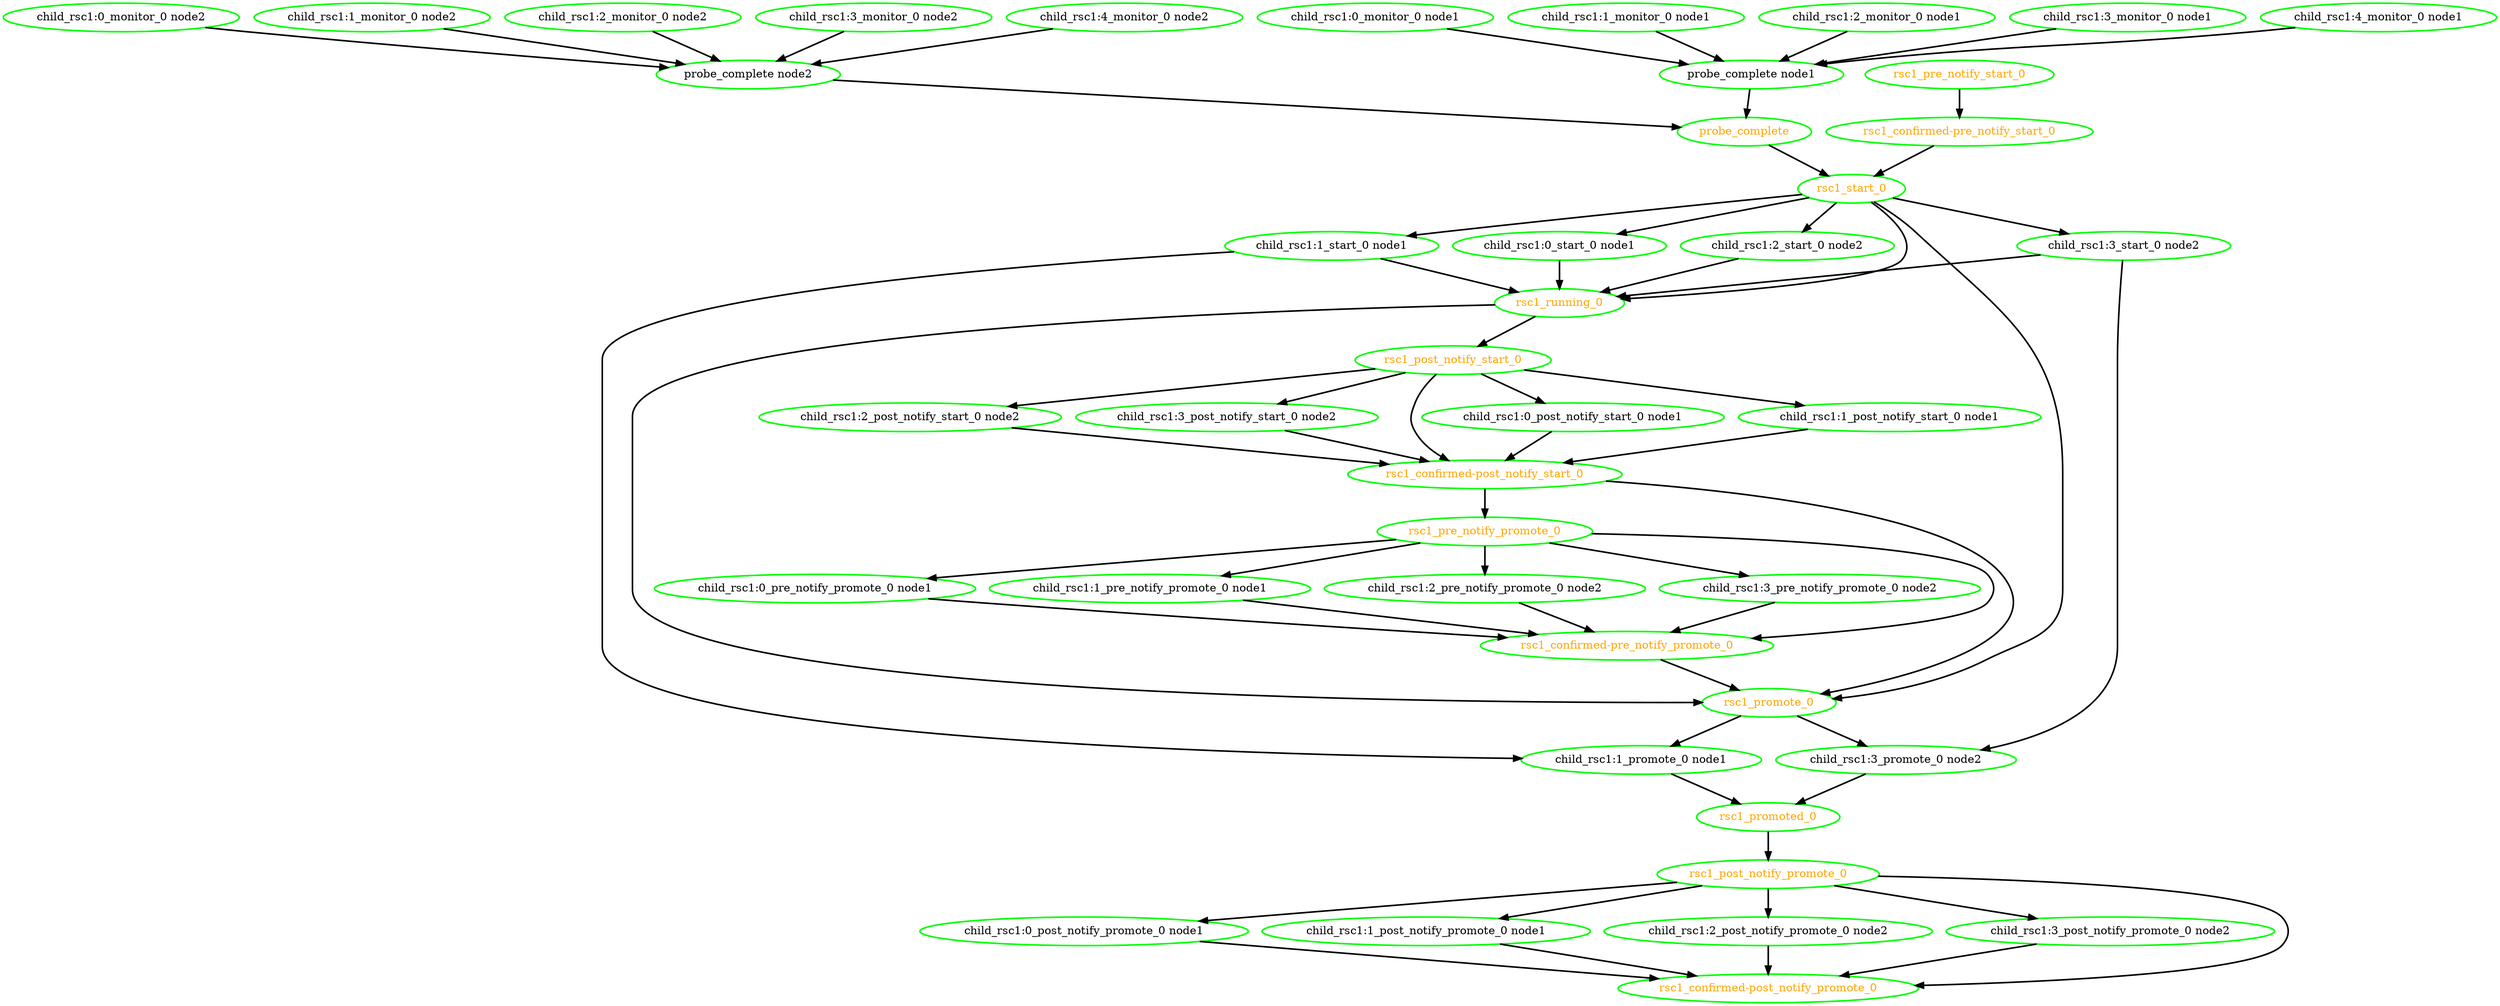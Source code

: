  digraph "g" {
"child_rsc1:0_monitor_0 node1" -> "probe_complete node1" [ style = bold]
"child_rsc1:0_monitor_0 node1" [ style=bold color="green" fontcolor="black" ]
"child_rsc1:0_monitor_0 node2" -> "probe_complete node2" [ style = bold]
"child_rsc1:0_monitor_0 node2" [ style=bold color="green" fontcolor="black" ]
"child_rsc1:0_post_notify_promote_0 node1" -> "rsc1_confirmed-post_notify_promote_0" [ style = bold]
"child_rsc1:0_post_notify_promote_0 node1" [ style=bold color="green" fontcolor="black" ]
"child_rsc1:0_post_notify_start_0 node1" -> "rsc1_confirmed-post_notify_start_0" [ style = bold]
"child_rsc1:0_post_notify_start_0 node1" [ style=bold color="green" fontcolor="black" ]
"child_rsc1:0_pre_notify_promote_0 node1" -> "rsc1_confirmed-pre_notify_promote_0" [ style = bold]
"child_rsc1:0_pre_notify_promote_0 node1" [ style=bold color="green" fontcolor="black" ]
"child_rsc1:0_start_0 node1" -> "rsc1_running_0" [ style = bold]
"child_rsc1:0_start_0 node1" [ style=bold color="green" fontcolor="black" ]
"child_rsc1:1_monitor_0 node1" -> "probe_complete node1" [ style = bold]
"child_rsc1:1_monitor_0 node1" [ style=bold color="green" fontcolor="black" ]
"child_rsc1:1_monitor_0 node2" -> "probe_complete node2" [ style = bold]
"child_rsc1:1_monitor_0 node2" [ style=bold color="green" fontcolor="black" ]
"child_rsc1:1_post_notify_promote_0 node1" -> "rsc1_confirmed-post_notify_promote_0" [ style = bold]
"child_rsc1:1_post_notify_promote_0 node1" [ style=bold color="green" fontcolor="black" ]
"child_rsc1:1_post_notify_start_0 node1" -> "rsc1_confirmed-post_notify_start_0" [ style = bold]
"child_rsc1:1_post_notify_start_0 node1" [ style=bold color="green" fontcolor="black" ]
"child_rsc1:1_pre_notify_promote_0 node1" -> "rsc1_confirmed-pre_notify_promote_0" [ style = bold]
"child_rsc1:1_pre_notify_promote_0 node1" [ style=bold color="green" fontcolor="black" ]
"child_rsc1:1_promote_0 node1" -> "rsc1_promoted_0" [ style = bold]
"child_rsc1:1_promote_0 node1" [ style=bold color="green" fontcolor="black" ]
"child_rsc1:1_start_0 node1" -> "child_rsc1:1_promote_0 node1" [ style = bold]
"child_rsc1:1_start_0 node1" -> "rsc1_running_0" [ style = bold]
"child_rsc1:1_start_0 node1" [ style=bold color="green" fontcolor="black" ]
"child_rsc1:2_monitor_0 node1" -> "probe_complete node1" [ style = bold]
"child_rsc1:2_monitor_0 node1" [ style=bold color="green" fontcolor="black" ]
"child_rsc1:2_monitor_0 node2" -> "probe_complete node2" [ style = bold]
"child_rsc1:2_monitor_0 node2" [ style=bold color="green" fontcolor="black" ]
"child_rsc1:2_post_notify_promote_0 node2" -> "rsc1_confirmed-post_notify_promote_0" [ style = bold]
"child_rsc1:2_post_notify_promote_0 node2" [ style=bold color="green" fontcolor="black" ]
"child_rsc1:2_post_notify_start_0 node2" -> "rsc1_confirmed-post_notify_start_0" [ style = bold]
"child_rsc1:2_post_notify_start_0 node2" [ style=bold color="green" fontcolor="black" ]
"child_rsc1:2_pre_notify_promote_0 node2" -> "rsc1_confirmed-pre_notify_promote_0" [ style = bold]
"child_rsc1:2_pre_notify_promote_0 node2" [ style=bold color="green" fontcolor="black" ]
"child_rsc1:2_start_0 node2" -> "rsc1_running_0" [ style = bold]
"child_rsc1:2_start_0 node2" [ style=bold color="green" fontcolor="black" ]
"child_rsc1:3_monitor_0 node1" -> "probe_complete node1" [ style = bold]
"child_rsc1:3_monitor_0 node1" [ style=bold color="green" fontcolor="black" ]
"child_rsc1:3_monitor_0 node2" -> "probe_complete node2" [ style = bold]
"child_rsc1:3_monitor_0 node2" [ style=bold color="green" fontcolor="black" ]
"child_rsc1:3_post_notify_promote_0 node2" -> "rsc1_confirmed-post_notify_promote_0" [ style = bold]
"child_rsc1:3_post_notify_promote_0 node2" [ style=bold color="green" fontcolor="black" ]
"child_rsc1:3_post_notify_start_0 node2" -> "rsc1_confirmed-post_notify_start_0" [ style = bold]
"child_rsc1:3_post_notify_start_0 node2" [ style=bold color="green" fontcolor="black" ]
"child_rsc1:3_pre_notify_promote_0 node2" -> "rsc1_confirmed-pre_notify_promote_0" [ style = bold]
"child_rsc1:3_pre_notify_promote_0 node2" [ style=bold color="green" fontcolor="black" ]
"child_rsc1:3_promote_0 node2" -> "rsc1_promoted_0" [ style = bold]
"child_rsc1:3_promote_0 node2" [ style=bold color="green" fontcolor="black" ]
"child_rsc1:3_start_0 node2" -> "child_rsc1:3_promote_0 node2" [ style = bold]
"child_rsc1:3_start_0 node2" -> "rsc1_running_0" [ style = bold]
"child_rsc1:3_start_0 node2" [ style=bold color="green" fontcolor="black" ]
"child_rsc1:4_monitor_0 node1" -> "probe_complete node1" [ style = bold]
"child_rsc1:4_monitor_0 node1" [ style=bold color="green" fontcolor="black" ]
"child_rsc1:4_monitor_0 node2" -> "probe_complete node2" [ style = bold]
"child_rsc1:4_monitor_0 node2" [ style=bold color="green" fontcolor="black" ]
"probe_complete node1" -> "probe_complete" [ style = bold]
"probe_complete node1" [ style=bold color="green" fontcolor="black" ]
"probe_complete node2" -> "probe_complete" [ style = bold]
"probe_complete node2" [ style=bold color="green" fontcolor="black" ]
"probe_complete" -> "rsc1_start_0" [ style = bold]
"probe_complete" [ style=bold color="green" fontcolor="orange" ]
"rsc1_confirmed-post_notify_promote_0" [ style=bold color="green" fontcolor="orange" ]
"rsc1_confirmed-post_notify_start_0" -> "rsc1_pre_notify_promote_0" [ style = bold]
"rsc1_confirmed-post_notify_start_0" -> "rsc1_promote_0" [ style = bold]
"rsc1_confirmed-post_notify_start_0" [ style=bold color="green" fontcolor="orange" ]
"rsc1_confirmed-pre_notify_promote_0" -> "rsc1_promote_0" [ style = bold]
"rsc1_confirmed-pre_notify_promote_0" [ style=bold color="green" fontcolor="orange" ]
"rsc1_confirmed-pre_notify_start_0" -> "rsc1_start_0" [ style = bold]
"rsc1_confirmed-pre_notify_start_0" [ style=bold color="green" fontcolor="orange" ]
"rsc1_post_notify_promote_0" -> "child_rsc1:0_post_notify_promote_0 node1" [ style = bold]
"rsc1_post_notify_promote_0" -> "child_rsc1:1_post_notify_promote_0 node1" [ style = bold]
"rsc1_post_notify_promote_0" -> "child_rsc1:2_post_notify_promote_0 node2" [ style = bold]
"rsc1_post_notify_promote_0" -> "child_rsc1:3_post_notify_promote_0 node2" [ style = bold]
"rsc1_post_notify_promote_0" -> "rsc1_confirmed-post_notify_promote_0" [ style = bold]
"rsc1_post_notify_promote_0" [ style=bold color="green" fontcolor="orange" ]
"rsc1_post_notify_start_0" -> "child_rsc1:0_post_notify_start_0 node1" [ style = bold]
"rsc1_post_notify_start_0" -> "child_rsc1:1_post_notify_start_0 node1" [ style = bold]
"rsc1_post_notify_start_0" -> "child_rsc1:2_post_notify_start_0 node2" [ style = bold]
"rsc1_post_notify_start_0" -> "child_rsc1:3_post_notify_start_0 node2" [ style = bold]
"rsc1_post_notify_start_0" -> "rsc1_confirmed-post_notify_start_0" [ style = bold]
"rsc1_post_notify_start_0" [ style=bold color="green" fontcolor="orange" ]
"rsc1_pre_notify_promote_0" -> "child_rsc1:0_pre_notify_promote_0 node1" [ style = bold]
"rsc1_pre_notify_promote_0" -> "child_rsc1:1_pre_notify_promote_0 node1" [ style = bold]
"rsc1_pre_notify_promote_0" -> "child_rsc1:2_pre_notify_promote_0 node2" [ style = bold]
"rsc1_pre_notify_promote_0" -> "child_rsc1:3_pre_notify_promote_0 node2" [ style = bold]
"rsc1_pre_notify_promote_0" -> "rsc1_confirmed-pre_notify_promote_0" [ style = bold]
"rsc1_pre_notify_promote_0" [ style=bold color="green" fontcolor="orange" ]
"rsc1_pre_notify_start_0" -> "rsc1_confirmed-pre_notify_start_0" [ style = bold]
"rsc1_pre_notify_start_0" [ style=bold color="green" fontcolor="orange" ]
"rsc1_promote_0" -> "child_rsc1:1_promote_0 node1" [ style = bold]
"rsc1_promote_0" -> "child_rsc1:3_promote_0 node2" [ style = bold]
"rsc1_promote_0" [ style=bold color="green" fontcolor="orange" ]
"rsc1_promoted_0" -> "rsc1_post_notify_promote_0" [ style = bold]
"rsc1_promoted_0" [ style=bold color="green" fontcolor="orange" ]
"rsc1_running_0" -> "rsc1_post_notify_start_0" [ style = bold]
"rsc1_running_0" -> "rsc1_promote_0" [ style = bold]
"rsc1_running_0" [ style=bold color="green" fontcolor="orange" ]
"rsc1_start_0" -> "child_rsc1:0_start_0 node1" [ style = bold]
"rsc1_start_0" -> "child_rsc1:1_start_0 node1" [ style = bold]
"rsc1_start_0" -> "child_rsc1:2_start_0 node2" [ style = bold]
"rsc1_start_0" -> "child_rsc1:3_start_0 node2" [ style = bold]
"rsc1_start_0" -> "rsc1_promote_0" [ style = bold]
"rsc1_start_0" -> "rsc1_running_0" [ style = bold]
"rsc1_start_0" [ style=bold color="green" fontcolor="orange" ]
}
